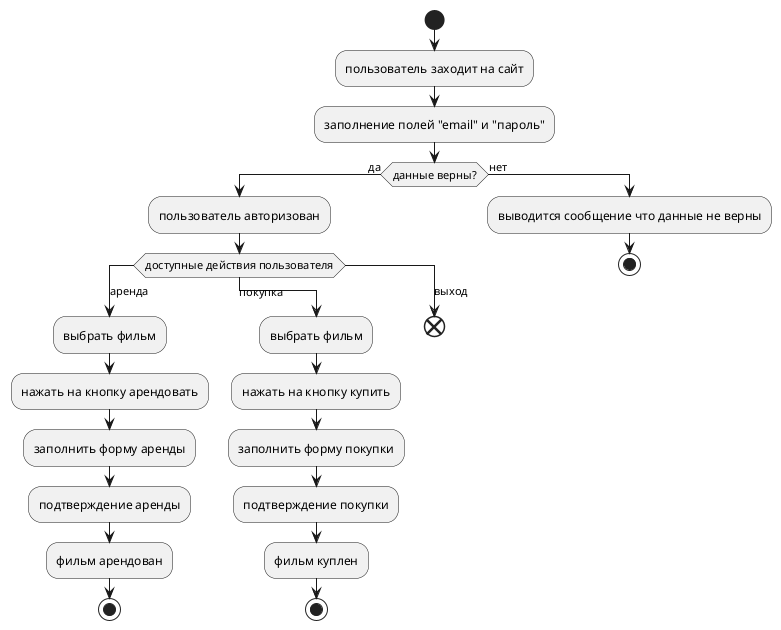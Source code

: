 @startuml
    start
        :пользователь заходит на сайт;
        :заполнение полей "email" и "пароль";
        if(данные верны?) then (да)
            :пользователь авторизован;
            switch (доступные действия пользователя)
                case(аренда)
                    :выбрать фильм;
                    :нажать на кнопку арендовать;
                    :заполнить форму аренды;
                    :подтверждение аренды;
                    :фильм арендован;
                    stop
                case(покупка)
                    :выбрать фильм;
                    :нажать на кнопку купить;
                    :заполнить форму покупки;
                    :подтверждение покупки;
                    :фильм куплен;
                    stop
                case(выход)
                    end
            endswitch
        else (нет)
            :выводится сообщение что данные не верны; 
            stop   
        endif
@enduml